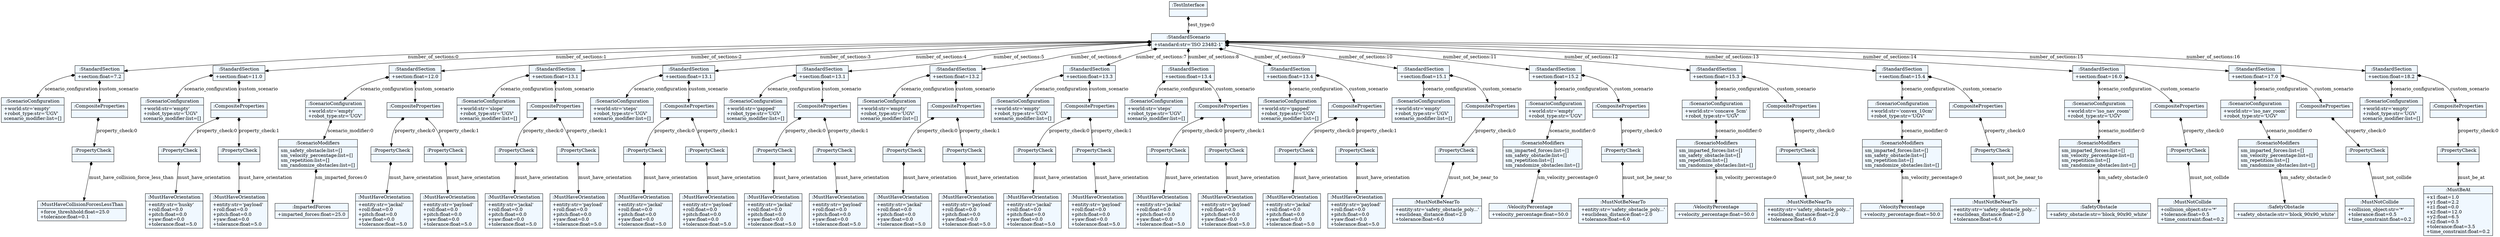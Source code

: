 
    digraph textX {
    fontname = "Bitstream Vera Sans"
    fontsize = 8
    node[
        shape=record,
        style=filled,
        fillcolor=aliceblue
    ]
    nodesep = 0.3
    edge[dir=black,arrowtail=empty]


140557223122064 -> 140557223121344 [label="test_type:0" arrowtail=diamond dir=both]
140557223121344 -> 140557223124800 [label="number_of_sections:0" arrowtail=diamond dir=both]
140557223124800 -> 140557223124416 [label="scenario_configuration" arrowtail=diamond dir=both]
140557223124416[label="{:ScenarioConfiguration|+world:str='empty'\l+robot_type:str='UGV'\lscenario_modifier:list=[]\l}"]
140557223124800 -> 140557223316736 [label="custom_scenario" arrowtail=diamond dir=both]
140557223316736 -> 140557223140896 [label="property_check:0" arrowtail=diamond dir=both]
140557223140896 -> 140557223140416 [label="must_have_collision_force_less_than" arrowtail=diamond dir=both]
140557223140416[label="{:MustHaveCollisionForcesLessThan|+force_threshhold:float=25.0\l+tolerance:float=0.1\l}"]
140557223140896[label="{:PropertyCheck|}"]
140557223316736[label="{:CompositeProperties|}"]
140557223124800[label="{:StandardSection|+section:float=7.2\l}"]
140557223121344 -> 140557223121104 [label="number_of_sections:1" arrowtail=diamond dir=both]
140557223121104 -> 140557223138064 [label="scenario_configuration" arrowtail=diamond dir=both]
140557223138064[label="{:ScenarioConfiguration|+world:str='empty'\l+robot_type:str='UGV'\lscenario_modifier:list=[]\l}"]
140557223121104 -> 140557223140944 [label="custom_scenario" arrowtail=diamond dir=both]
140557223140944 -> 140557223139264 [label="property_check:0" arrowtail=diamond dir=both]
140557223139264 -> 140557223138928 [label="must_have_orientation" arrowtail=diamond dir=both]
140557223138928[label="{:MustHaveOrientation|+entity:str='husky'\l+roll:float=0.0\l+pitch:float=0.0\l+yaw:float=0.0\l+tolerance:float=5.0\l}"]
140557223139264[label="{:PropertyCheck|}"]
140557223140944 -> 140557223138880 [label="property_check:1" arrowtail=diamond dir=both]
140557223138880 -> 140557223138544 [label="must_have_orientation" arrowtail=diamond dir=both]
140557223138544[label="{:MustHaveOrientation|+entity:str='payload'\l+roll:float=0.0\l+pitch:float=0.0\l+yaw:float=0.0\l+tolerance:float=5.0\l}"]
140557223138880[label="{:PropertyCheck|}"]
140557223140944[label="{:CompositeProperties|}"]
140557223121104[label="{:StandardSection|+section:float=11.0\l}"]
140557223121344 -> 140557223124752 [label="number_of_sections:2" arrowtail=diamond dir=both]
140557223124752 -> 140557223137680 [label="scenario_configuration" arrowtail=diamond dir=both]
140557223137680 -> 140557223138208 [label="scenario_modifier:0" arrowtail=diamond dir=both]
140557223138208 -> 140557223137488 [label="sm_imparted_forces:0" arrowtail=diamond dir=both]
140557223137488[label="{:ImpartedForces|+imparted_forces:float=25.0\l}"]
140557223138208[label="{:ScenarioModifiers|sm_safety_obstacle:list=[]\lsm_velocity_percentage:list=[]\lsm_repetition:list=[]\lsm_randomize_obstacles:list=[]\l}"]
140557223137680[label="{:ScenarioConfiguration|+world:str='empty'\l+robot_type:str='UGV'\l}"]
140557223124752 -> 140557223138160 [label="custom_scenario" arrowtail=diamond dir=both]
140557223138160 -> 140557223138016 [label="property_check:0" arrowtail=diamond dir=both]
140557223138016 -> 140557223138352 [label="must_have_orientation" arrowtail=diamond dir=both]
140557223138352[label="{:MustHaveOrientation|+entity:str='jackal'\l+roll:float=0.0\l+pitch:float=0.0\l+yaw:float=0.0\l+tolerance:float=5.0\l}"]
140557223138016[label="{:PropertyCheck|}"]
140557223138160 -> 140557223138400 [label="property_check:1" arrowtail=diamond dir=both]
140557223138400 -> 140557223138736 [label="must_have_orientation" arrowtail=diamond dir=both]
140557223138736[label="{:MustHaveOrientation|+entity:str='payload'\l+roll:float=0.0\l+pitch:float=0.0\l+yaw:float=0.0\l+tolerance:float=5.0\l}"]
140557223138400[label="{:PropertyCheck|}"]
140557223138160[label="{:CompositeProperties|}"]
140557223124752[label="{:StandardSection|+section:float=12.0\l}"]
140557223121344 -> 140557223139216 [label="number_of_sections:3" arrowtail=diamond dir=both]
140557223139216 -> 140557223140080 [label="scenario_configuration" arrowtail=diamond dir=both]
140557223140080[label="{:ScenarioConfiguration|+world:str='slope'\l+robot_type:str='UGV'\lscenario_modifier:list=[]\l}"]
140557223139216 -> 140557223138784 [label="custom_scenario" arrowtail=diamond dir=both]
140557223138784 -> 140557223140224 [label="property_check:0" arrowtail=diamond dir=both]
140557223140224 -> 140557223140656 [label="must_have_orientation" arrowtail=diamond dir=both]
140557223140656[label="{:MustHaveOrientation|+entity:str='jackal'\l+roll:float=0.0\l+pitch:float=0.0\l+yaw:float=0.0\l+tolerance:float=5.0\l}"]
140557223140224[label="{:PropertyCheck|}"]
140557223138784 -> 140557223140272 [label="property_check:1" arrowtail=diamond dir=both]
140557223140272 -> 140557223140608 [label="must_have_orientation" arrowtail=diamond dir=both]
140557223140608[label="{:MustHaveOrientation|+entity:str='payload'\l+roll:float=0.0\l+pitch:float=0.0\l+yaw:float=0.0\l+tolerance:float=5.0\l}"]
140557223140272[label="{:PropertyCheck|}"]
140557223138784[label="{:CompositeProperties|}"]
140557223139216[label="{:StandardSection|+section:float=13.1\l}"]
140557223121344 -> 140557223137872 [label="number_of_sections:4" arrowtail=diamond dir=both]
140557223137872 -> 140557223138592 [label="scenario_configuration" arrowtail=diamond dir=both]
140557223138592[label="{:ScenarioConfiguration|+world:str='steps'\l+robot_type:str='UGV'\lscenario_modifier:list=[]\l}"]
140557223137872 -> 140557223141136 [label="custom_scenario" arrowtail=diamond dir=both]
140557223141136 -> 140557223141040 [label="property_check:0" arrowtail=diamond dir=both]
140557223141040 -> 140557223140512 [label="must_have_orientation" arrowtail=diamond dir=both]
140557223140512[label="{:MustHaveOrientation|+entity:str='jackal'\l+roll:float=0.0\l+pitch:float=0.0\l+yaw:float=0.0\l+tolerance:float=5.0\l}"]
140557223141040[label="{:PropertyCheck|}"]
140557223141136 -> 140557223139840 [label="property_check:1" arrowtail=diamond dir=both]
140557223139840 -> 140557223140128 [label="must_have_orientation" arrowtail=diamond dir=both]
140557223140128[label="{:MustHaveOrientation|+entity:str='payload'\l+roll:float=0.0\l+pitch:float=0.0\l+yaw:float=0.0\l+tolerance:float=5.0\l}"]
140557223139840[label="{:PropertyCheck|}"]
140557223141136[label="{:CompositeProperties|}"]
140557223137872[label="{:StandardSection|+section:float=13.1\l}"]
140557223121344 -> 140557223139456 [label="number_of_sections:5" arrowtail=diamond dir=both]
140557223139456 -> 140557223139072 [label="scenario_configuration" arrowtail=diamond dir=both]
140557223139072[label="{:ScenarioConfiguration|+world:str='gapped'\l+robot_type:str='UGV'\lscenario_modifier:list=[]\l}"]
140557223139456 -> 140557223059072 [label="custom_scenario" arrowtail=diamond dir=both]
140557223059072 -> 140557223058352 [label="property_check:0" arrowtail=diamond dir=both]
140557223058352 -> 140557223058544 [label="must_have_orientation" arrowtail=diamond dir=both]
140557223058544[label="{:MustHaveOrientation|+entity:str='jackal'\l+roll:float=0.0\l+pitch:float=0.0\l+yaw:float=0.0\l+tolerance:float=5.0\l}"]
140557223058352[label="{:PropertyCheck|}"]
140557223059072 -> 140557223140560 [label="property_check:1" arrowtail=diamond dir=both]
140557223140560 -> 140557223058592 [label="must_have_orientation" arrowtail=diamond dir=both]
140557223058592[label="{:MustHaveOrientation|+entity:str='payload'\l+roll:float=0.0\l+pitch:float=0.0\l+yaw:float=0.0\l+tolerance:float=5.0\l}"]
140557223140560[label="{:PropertyCheck|}"]
140557223059072[label="{:CompositeProperties|}"]
140557223139456[label="{:StandardSection|+section:float=13.1\l}"]
140557223121344 -> 140557223140704 [label="number_of_sections:6" arrowtail=diamond dir=both]
140557223140704 -> 140557223056528 [label="scenario_configuration" arrowtail=diamond dir=both]
140557223056528[label="{:ScenarioConfiguration|+world:str='empty'\l+robot_type:str='UGV'\lscenario_modifier:list=[]\l}"]
140557223140704 -> 140557223057968 [label="custom_scenario" arrowtail=diamond dir=both]
140557223057968 -> 140557223057392 [label="property_check:0" arrowtail=diamond dir=both]
140557223057392 -> 140557223057104 [label="must_have_orientation" arrowtail=diamond dir=both]
140557223057104[label="{:MustHaveOrientation|+entity:str='jackal'\l+roll:float=0.0\l+pitch:float=0.0\l+yaw:float=0.0\l+tolerance:float=5.0\l}"]
140557223057392[label="{:PropertyCheck|}"]
140557223057968 -> 140557223057440 [label="property_check:1" arrowtail=diamond dir=both]
140557223057440 -> 140557223057152 [label="must_have_orientation" arrowtail=diamond dir=both]
140557223057152[label="{:MustHaveOrientation|+entity:str='payload'\l+roll:float=0.0\l+pitch:float=0.0\l+yaw:float=0.0\l+tolerance:float=5.0\l}"]
140557223057440[label="{:PropertyCheck|}"]
140557223057968[label="{:CompositeProperties|}"]
140557223140704[label="{:StandardSection|+section:float=13.2\l}"]
140557223121344 -> 140557223058112 [label="number_of_sections:7" arrowtail=diamond dir=both]
140557223058112 -> 140557223057872 [label="scenario_configuration" arrowtail=diamond dir=both]
140557223057872[label="{:ScenarioConfiguration|+world:str='empty'\l+robot_type:str='UGV'\lscenario_modifier:list=[]\l}"]
140557223058112 -> 140557223058832 [label="custom_scenario" arrowtail=diamond dir=both]
140557223058832 -> 140557223056096 [label="property_check:0" arrowtail=diamond dir=both]
140557223056096 -> 140557223055808 [label="must_have_orientation" arrowtail=diamond dir=both]
140557223055808[label="{:MustHaveOrientation|+entity:str='jackal'\l+roll:float=0.0\l+pitch:float=0.0\l+yaw:float=0.0\l+tolerance:float=5.0\l}"]
140557223056096[label="{:PropertyCheck|}"]
140557223058832 -> 140557223056144 [label="property_check:1" arrowtail=diamond dir=both]
140557223056144 -> 140557223055856 [label="must_have_orientation" arrowtail=diamond dir=both]
140557223055856[label="{:MustHaveOrientation|+entity:str='payload'\l+roll:float=0.0\l+pitch:float=0.0\l+yaw:float=0.0\l+tolerance:float=5.0\l}"]
140557223056144[label="{:PropertyCheck|}"]
140557223058832[label="{:CompositeProperties|}"]
140557223058112[label="{:StandardSection|+section:float=13.3\l}"]
140557223121344 -> 140557223057728 [label="number_of_sections:8" arrowtail=diamond dir=both]
140557223057728 -> 140557223057680 [label="scenario_configuration" arrowtail=diamond dir=both]
140557223057680[label="{:ScenarioConfiguration|+world:str='steps'\l+robot_type:str='UGV'\lscenario_modifier:list=[]\l}"]
140557223057728 -> 140557223055472 [label="custom_scenario" arrowtail=diamond dir=both]
140557223055472 -> 140557223057584 [label="property_check:0" arrowtail=diamond dir=both]
140557223057584 -> 140557223057296 [label="must_have_orientation" arrowtail=diamond dir=both]
140557223057296[label="{:MustHaveOrientation|+entity:str='jackal'\l+roll:float=0.0\l+pitch:float=0.0\l+yaw:float=0.0\l+tolerance:float=5.0\l}"]
140557223057584[label="{:PropertyCheck|}"]
140557223055472 -> 140557223057632 [label="property_check:1" arrowtail=diamond dir=both]
140557223057632 -> 140557223057344 [label="must_have_orientation" arrowtail=diamond dir=both]
140557223057344[label="{:MustHaveOrientation|+entity:str='payload'\l+roll:float=0.0\l+pitch:float=0.0\l+yaw:float=0.0\l+tolerance:float=5.0\l}"]
140557223057632[label="{:PropertyCheck|}"]
140557223055472[label="{:CompositeProperties|}"]
140557223057728[label="{:StandardSection|+section:float=13.4\l}"]
140557223121344 -> 140557223056864 [label="number_of_sections:9" arrowtail=diamond dir=both]
140557223056864 -> 140557223056816 [label="scenario_configuration" arrowtail=diamond dir=both]
140557223056816[label="{:ScenarioConfiguration|+world:str='gapped'\l+robot_type:str='UGV'\lscenario_modifier:list=[]\l}"]
140557223056864 -> 140557223057008 [label="custom_scenario" arrowtail=diamond dir=both]
140557223057008 -> 140557223056240 [label="property_check:0" arrowtail=diamond dir=both]
140557223056240 -> 140557223056000 [label="must_have_orientation" arrowtail=diamond dir=both]
140557223056000[label="{:MustHaveOrientation|+entity:str='jackal'\l+roll:float=0.0\l+pitch:float=0.0\l+yaw:float=0.0\l+tolerance:float=5.0\l}"]
140557223056240[label="{:PropertyCheck|}"]
140557223057008 -> 140557223056384 [label="property_check:1" arrowtail=diamond dir=both]
140557223056384 -> 140557223056048 [label="must_have_orientation" arrowtail=diamond dir=both]
140557223056048[label="{:MustHaveOrientation|+entity:str='payload'\l+roll:float=0.0\l+pitch:float=0.0\l+yaw:float=0.0\l+tolerance:float=5.0\l}"]
140557223056384[label="{:PropertyCheck|}"]
140557223057008[label="{:CompositeProperties|}"]
140557223056864[label="{:StandardSection|+section:float=13.4\l}"]
140557223121344 -> 140557223057920 [label="number_of_sections:10" arrowtail=diamond dir=both]
140557223057920 -> 140557223056576 [label="scenario_configuration" arrowtail=diamond dir=both]
140557223056576[label="{:ScenarioConfiguration|+world:str='empty'\l+robot_type:str='UGV'\lscenario_modifier:list=[]\l}"]
140557223057920 -> 140557223055664 [label="custom_scenario" arrowtail=diamond dir=both]
140557223055664 -> 140557223100080 [label="property_check:0" arrowtail=diamond dir=both]
140557223100080 -> 140557223099552 [label="must_not_be_near_to" arrowtail=diamond dir=both]
140557223099552[label="{:MustNotBeNearTo|+entity:str='safety_obstacle_poly...'\l+euclidean_distance:float=2.0\l+tolerance:float=6.0\l}"]
140557223100080[label="{:PropertyCheck|}"]
140557223055664[label="{:CompositeProperties|}"]
140557223057920[label="{:StandardSection|+section:float=15.1\l}"]
140557223121344 -> 140557223056336 [label="number_of_sections:11" arrowtail=diamond dir=both]
140557223056336 -> 140557223096624 [label="scenario_configuration" arrowtail=diamond dir=both]
140557223096624 -> 140557223099168 [label="scenario_modifier:0" arrowtail=diamond dir=both]
140557223099168 -> 140557223098736 [label="sm_velocity_percentage:0" arrowtail=diamond dir=both]
140557223098736[label="{:VelocityPercentage|+velocity_percentage:float=50.0\l}"]
140557223099168[label="{:ScenarioModifiers|sm_imparted_forces:list=[]\lsm_safety_obstacle:list=[]\lsm_repetition:list=[]\lsm_randomize_obstacles:list=[]\l}"]
140557223096624[label="{:ScenarioConfiguration|+world:str='empty'\l+robot_type:str='UGV'\l}"]
140557223056336 -> 140557223099504 [label="custom_scenario" arrowtail=diamond dir=both]
140557223099504 -> 140557223098112 [label="property_check:0" arrowtail=diamond dir=both]
140557223098112 -> 140557223098352 [label="must_not_be_near_to" arrowtail=diamond dir=both]
140557223098352[label="{:MustNotBeNearTo|+entity:str='safety_obstacle_poly...'\l+euclidean_distance:float=2.0\l+tolerance:float=6.0\l}"]
140557223098112[label="{:PropertyCheck|}"]
140557223099504[label="{:CompositeProperties|}"]
140557223056336[label="{:StandardSection|+section:float=15.2\l}"]
140557223121344 -> 140557223096576 [label="number_of_sections:12" arrowtail=diamond dir=both]
140557223096576 -> 140557223097008 [label="scenario_configuration" arrowtail=diamond dir=both]
140557223097008 -> 140557223097440 [label="scenario_modifier:0" arrowtail=diamond dir=both]
140557223097440 -> 140557223099792 [label="sm_velocity_percentage:0" arrowtail=diamond dir=both]
140557223099792[label="{:VelocityPercentage|+velocity_percentage:float=50.0\l}"]
140557223097440[label="{:ScenarioModifiers|sm_imparted_forces:list=[]\lsm_safety_obstacle:list=[]\lsm_repetition:list=[]\lsm_randomize_obstacles:list=[]\l}"]
140557223097008[label="{:ScenarioConfiguration|+world:str='concave_5cm'\l+robot_type:str='UGV'\l}"]
140557223096576 -> 140557223098160 [label="custom_scenario" arrowtail=diamond dir=both]
140557223098160 -> 140557223099696 [label="property_check:0" arrowtail=diamond dir=both]
140557223099696 -> 140557223099312 [label="must_not_be_near_to" arrowtail=diamond dir=both]
140557223099312[label="{:MustNotBeNearTo|+entity:str='safety_obstacle_poly...'\l+euclidean_distance:float=2.0\l+tolerance:float=6.0\l}"]
140557223099696[label="{:PropertyCheck|}"]
140557223098160[label="{:CompositeProperties|}"]
140557223096576[label="{:StandardSection|+section:float=15.3\l}"]
140557223121344 -> 140557223096672 [label="number_of_sections:13" arrowtail=diamond dir=both]
140557223096672 -> 140557223100272 [label="scenario_configuration" arrowtail=diamond dir=both]
140557223100272 -> 140557223099216 [label="scenario_modifier:0" arrowtail=diamond dir=both]
140557223099216 -> 140557223098976 [label="sm_velocity_percentage:0" arrowtail=diamond dir=both]
140557223098976[label="{:VelocityPercentage|+velocity_percentage:float=50.0\l}"]
140557223099216[label="{:ScenarioModifiers|sm_imparted_forces:list=[]\lsm_safety_obstacle:list=[]\lsm_repetition:list=[]\lsm_randomize_obstacles:list=[]\l}"]
140557223100272[label="{:ScenarioConfiguration|+world:str='convex_10cm'\l+robot_type:str='UGV'\l}"]
140557223096672 -> 140557223099744 [label="custom_scenario" arrowtail=diamond dir=both]
140557223099744 -> 140557223098592 [label="property_check:0" arrowtail=diamond dir=both]
140557223098592 -> 140557223097680 [label="must_not_be_near_to" arrowtail=diamond dir=both]
140557223097680[label="{:MustNotBeNearTo|+entity:str='safety_obstacle_poly...'\l+euclidean_distance:float=2.0\l+tolerance:float=6.0\l}"]
140557223098592[label="{:PropertyCheck|}"]
140557223099744[label="{:CompositeProperties|}"]
140557223096672[label="{:StandardSection|+section:float=15.4\l}"]
140557223121344 -> 140557223097488 [label="number_of_sections:14" arrowtail=diamond dir=both]
140557223097488 -> 140557223098928 [label="scenario_configuration" arrowtail=diamond dir=both]
140557223098928 -> 140557223097248 [label="scenario_modifier:0" arrowtail=diamond dir=both]
140557223097248 -> 140557223096480 [label="sm_safety_obstacle:0" arrowtail=diamond dir=both]
140557223096480[label="{:SafetyObstacle|+safety_obstacle:str='block_90x90_white'\l}"]
140557223097248[label="{:ScenarioModifiers|sm_imparted_forces:list=[]\lsm_velocity_percentage:list=[]\lsm_repetition:list=[]\lsm_randomize_obstacles:list=[]\l}"]
140557223098928[label="{:ScenarioConfiguration|+world:str='iso_nav_room'\l+robot_type:str='UGV'\l}"]
140557223097488 -> 140557223097200 [label="custom_scenario" arrowtail=diamond dir=both]
140557223097200 -> 140557223173520 [label="property_check:0" arrowtail=diamond dir=both]
140557223173520 -> 140557223172848 [label="must_not_collide" arrowtail=diamond dir=both]
140557223172848[label="{:MustNotCollide|+collision_object:str='*'\l+tolerance:float=0.5\l+time_constraint:float=0.2\l}"]
140557223173520[label="{:PropertyCheck|}"]
140557223097200[label="{:CompositeProperties|}"]
140557223097488[label="{:StandardSection|+section:float=16.0\l}"]
140557223121344 -> 140557223099600 [label="number_of_sections:15" arrowtail=diamond dir=both]
140557223099600 -> 140557223056288 [label="scenario_configuration" arrowtail=diamond dir=both]
140557223056288 -> 140557223171984 [label="scenario_modifier:0" arrowtail=diamond dir=both]
140557223171984 -> 140557223171696 [label="sm_safety_obstacle:0" arrowtail=diamond dir=both]
140557223171696[label="{:SafetyObstacle|+safety_obstacle:str='block_90x90_white'\l}"]
140557223171984[label="{:ScenarioModifiers|sm_imparted_forces:list=[]\lsm_velocity_percentage:list=[]\lsm_repetition:list=[]\lsm_randomize_obstacles:list=[]\l}"]
140557223056288[label="{:ScenarioConfiguration|+world:str='iso_nav_room'\l+robot_type:str='UGV'\l}"]
140557223099600 -> 140557223173184 [label="custom_scenario" arrowtail=diamond dir=both]
140557223173184 -> 140557223171360 [label="property_check:0" arrowtail=diamond dir=both]
140557223171360 -> 140557223170976 [label="must_not_collide" arrowtail=diamond dir=both]
140557223170976[label="{:MustNotCollide|+collision_object:str='*'\l+tolerance:float=0.5\l+time_constraint:float=0.2\l}"]
140557223171360[label="{:PropertyCheck|}"]
140557223173184[label="{:CompositeProperties|}"]
140557223099600[label="{:StandardSection|+section:float=17.0\l}"]
140557223121344 -> 140557223096816 [label="number_of_sections:16" arrowtail=diamond dir=both]
140557223096816 -> 140557223171648 [label="scenario_configuration" arrowtail=diamond dir=both]
140557223171648[label="{:ScenarioConfiguration|+world:str='empty'\l+robot_type:str='UGV'\lscenario_modifier:list=[]\l}"]
140557223096816 -> 140557223170928 [label="custom_scenario" arrowtail=diamond dir=both]
140557223170928 -> 140557223172656 [label="property_check:0" arrowtail=diamond dir=both]
140557223172656 -> 140557223174000 [label="must_be_at" arrowtail=diamond dir=both]
140557223174000[label="{:MustBeAt|+x1:float=1.0\l+y1:float=2.2\l+z1:float=0.0\l+x2:float=12.0\l+y2:float=6.5\l+z2:float=0.5\l+tolerance:float=3.5\l+time_constraint:float=0.2\l}"]
140557223172656[label="{:PropertyCheck|}"]
140557223170928[label="{:CompositeProperties|}"]
140557223096816[label="{:StandardSection|+section:float=18.2\l}"]
140557223121344[label="{:StandardScenario|+standard:str='ISO 23482-1'\l}"]
140557223122064[label="{:TestInterface|}"]

}
